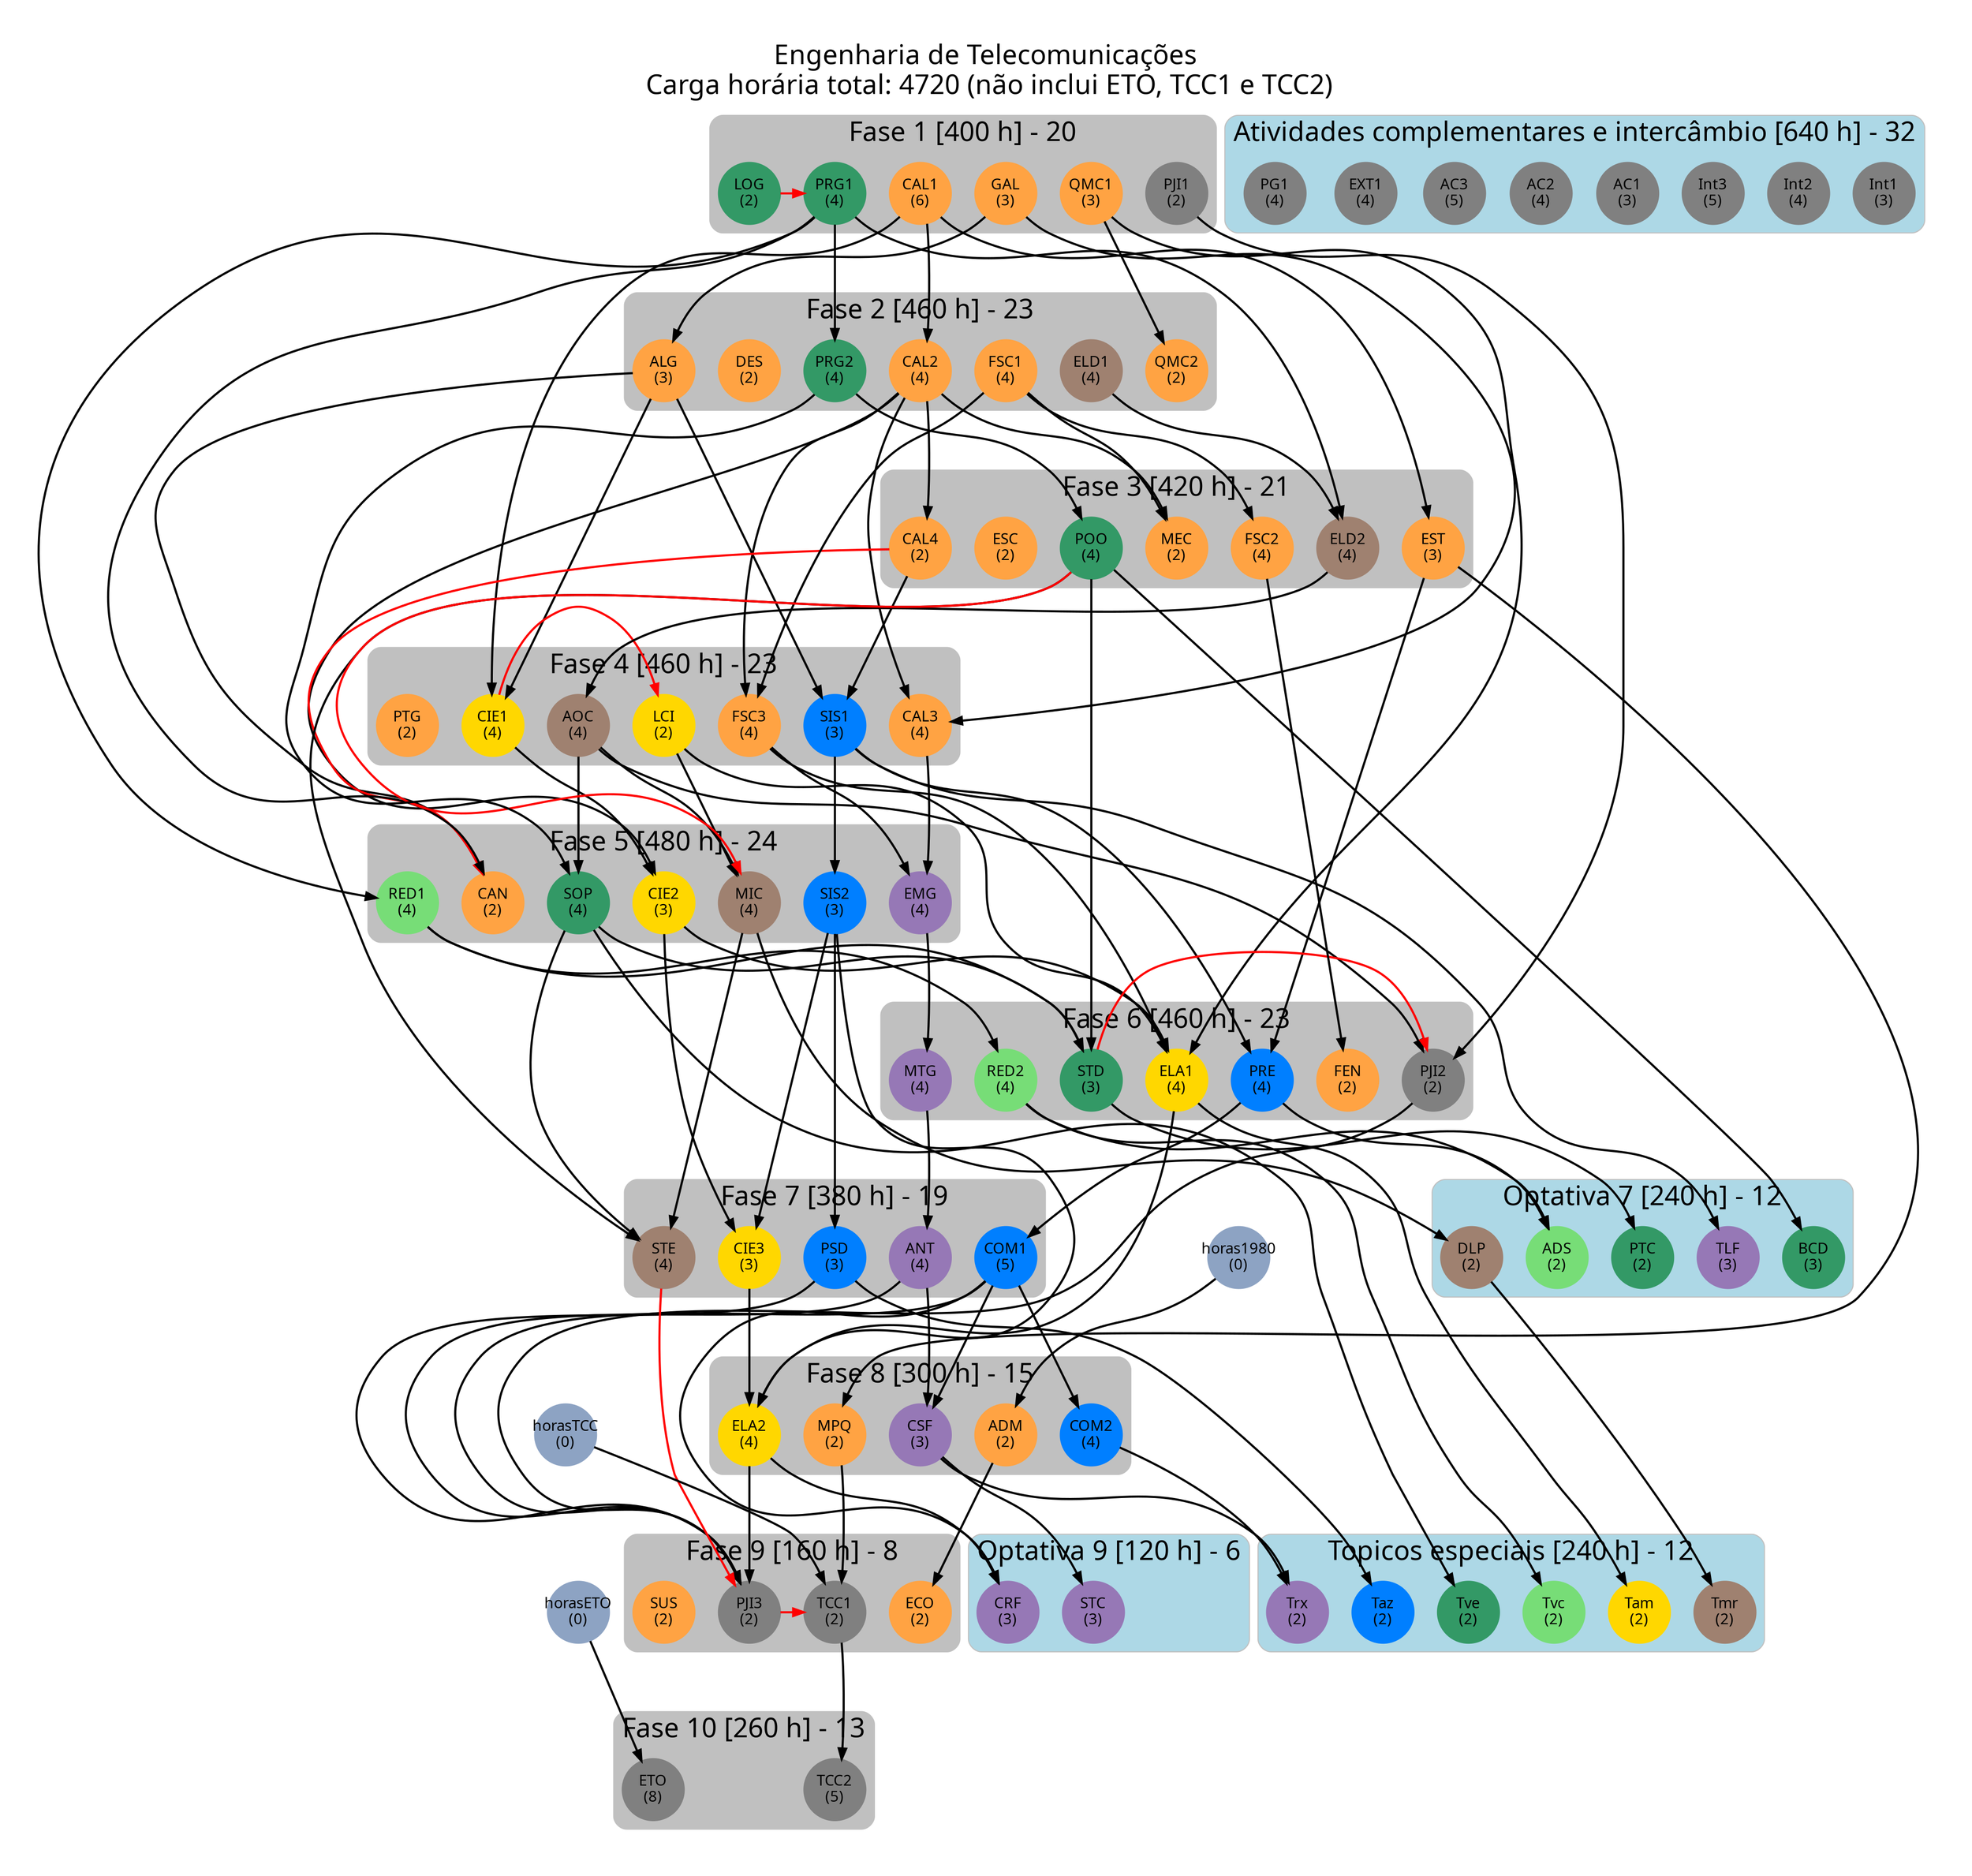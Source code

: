 digraph EngTelecom {
	graph [fontcolor="#000000",
		fontname="helvetica Neue Ultra Light",
		fontsize=25,
		label="Engenharia de Telecomunicações
 Carga horária total: 4720 (não inclui ETO, TCC1 e TCC2)",
		labelloc=t,
		layout=dot,
		nodesep=0.3,
		pad=0.5,
		ranksep=1.5
	];
	node [fixedsize=true,
		fontname="helvetica Neue Ultra Light bold",
		labelloc=c,
		shape=circle,
		style=filled,
		width=.8
	];
	edge [color="#000000",
		fontname="helvetica Neue Ultra Light",
		penwidth=2
	];
	{
		graph [label="Engenharia de Telecomunicações [180 h] - 9"];
		ALG		 [ch=60,
			color="#FFA343",
			id=ALG,
			label="ALG
(3)"];
		CAL1		 [ch=120,
			color="#FFA343",
			id=CAL1,
			label="CAL1
(6)"];
	}
	{
		graph [label="Engenharia de Telecomunicações [160 h] - 8"];
		CIE1		 [ch=80,
			color="#FFD700",
			id=CIE1,
			label="CIE1
(4)"];
		CAL2		 [ch=80,
			color="#FFA343",
			id=CAL2,
			label="CAL2
(4)"];
	}
	{
		graph [label="Engenharia de Telecomunicações [120 h] - 6"];
		CIE2		 [ch=60,
			color="#FFD700",
			id=CIE2,
			label="CIE2
(3)"];
		SIS2		 [ch=60,
			color="#007FFF",
			id=SIS2,
			label="SIS2
(3)"];
	}
	{
		graph [label="Engenharia de Telecomunicações [240 h] - 12"];
		CIE2;
		FSC3		 [ch=80,
			color="#FFA343",
			id=FSC3,
			label="FSC3
(4)"];
		LCI		 [ch=40,
			color="#FFD700",
			id=LCI,
			label="LCI
(2)"];
		QMC1		 [ch=60,
			color="#FFA343",
			id=QMC1,
			label="QMC1
(3)"];
	}
	{
		graph [label="Engenharia de Telecomunicações [200 h] - 10"];
		SIS2;
		CIE3		 [ch=60,
			color="#FFD700",
			id=CIE3,
			label="CIE3
(3)"];
		ELA1		 [ch=80,
			color="#FFD700",
			id=ELA1,
			label="ELA1
(4)"];
	}
	{
		graph [label="Engenharia de Telecomunicações [80 h] - 4"];
		CIE1;
	}
	{
		graph [label="Engenharia de Telecomunicações [80 h] - 4"];
		PRE		 [ch=80,
			color="#007FFF",
			id=PRE,
			label="PRE
(4)"];
	}
	{
		graph [label="Engenharia de Telecomunicações [100 h] - 5"];
		COM1		 [ch=100,
			color="#007FFF",
			id=COM1,
			label="COM1
(5)"];
	}
	{
		graph [label="Engenharia de Telecomunicações [120 h] - 6"];
		EST		 [ch=60,
			color="#FFA343",
			id=EST,
			label="EST
(3)"];
		SIS1		 [ch=60,
			color="#007FFF",
			id=SIS1,
			label="SIS1
(3)"];
	}
	{
		graph [label="Engenharia de Telecomunicações [60 h] - 3"];
		SIS2;
	}
	{
		graph [label="Engenharia de Telecomunicações [100 h] - 5"];
		ALG;
		CAL4		 [ch=40,
			color="#FFA343",
			id=CAL4,
			label="CAL4
(2)"];
	}
	{
		graph [label="Engenharia de Telecomunicações [60 h] - 3"];
		SIS1;
	}
	{
		graph [label="Engenharia de Telecomunicações [0 h] - 0"];
		horasETO		 [color="#8da3c3",
			id=horasETO,
			label="horasETO
(0)"];
	}
	{
		graph [label="Engenharia de Telecomunicações [0 h] - 0"];
	}
	{
		graph [label="Engenharia de Telecomunicações [120 h] - 6"];
		PJI1		 [ch=40,
			color="#808080",
			id=PJI1,
			label="PJI1
(2)"];
		AOC		 [ch=80,
			color="#9F8170",
			id=AOC,
			label="AOC
(4)"];
	}
	{
		graph [label="Engenharia de Telecomunicações [60 h] - 3"];
		STD		 [ch=60,
			color="#339966",
			id=STD,
			label="STD
(3)"];
	}
	{
		graph [label="Engenharia de Telecomunicações [360 h] - 18"];
		ELA2		 [ch=80,
			color="#FFD700",
			id=ELA2,
			label="ELA2
(4)"];
		COM1;
		PSD		 [ch=60,
			color="#007FFF",
			id=PSD,
			label="PSD
(3)"];
		PJI2		 [ch=40,
			color="#808080",
			id=PJI2,
			label="PJI2
(2)"];
		ANT		 [ch=80,
			color="#9678B6",
			id=ANT,
			label="ANT
(4)"];
	}
	{
		graph [label="Engenharia de Telecomunicações [80 h] - 4"];
		STE		 [ch=80,
			color="#9F8170",
			id=STE,
			label="STE
(4)"];
	}
	{
		graph [label="Engenharia de Telecomunicações [40 h] - 2"];
		MPQ		 [ch=40,
			color="#FFA343",
			id=MPQ,
			label="MPQ
(2)"];
		horasTCC		 [color="#8da3c3",
			id=horasTCC,
			label="horasTCC
(0)"];
	}
	{
		graph [label="Engenharia de Telecomunicações [40 h] - 2"];
		PJI3		 [ch=40,
			color="#808080",
			id=PJI3,
			label="PJI3
(2)"];
	}
	{
		graph [label="Engenharia de Telecomunicações [40 h] - 2"];
		TCC1		 [ch=40,
			color="#808080",
			id=TCC1,
			label="TCC1
(2)"];
	}
	{
		graph [label="Engenharia de Telecomunicações [0 h] - 0"];
		horas1980		 [color="#8da3c3",
			id=horas1980,
			label="horas1980
(0)"];
	}
	{
		graph [label="Engenharia de Telecomunicações [60 h] - 3"];
		GAL		 [ch=60,
			color="#FFA343",
			id=GAL,
			label="GAL
(3)"];
	}
	{
		graph [label="Engenharia de Telecomunicações [0 h] - 0"];
	}
	{
		graph [label="Engenharia de Telecomunicações [120 h] - 6"];
		CAL1;
	}
	{
		graph [label="Engenharia de Telecomunicações [140 h] - 7"];
		CAL2;
		GAL;
	}
	{
		graph [label="Engenharia de Telecomunicações [80 h] - 4"];
		CAL2;
	}
	{
		graph [label="Engenharia de Telecomunicações [140 h] - 7"];
		ALG;
		PRG1		 [ch=80,
			color="#339966",
			id=PRG1,
			label="PRG1
(4)"];
	}
	{
		graph [label="Engenharia de Telecomunicações [40 h] - 2"];
		CAL4;
	}
	{
		graph [label="Engenharia de Telecomunicações [0 h] - 0"];
	}
	{
		graph [label="Engenharia de Telecomunicações [40 h] - 2"];
		ADM		 [ch=40,
			color="#FFA343",
			id=ADM,
			label="ADM
(2)"];
	}
	{
		graph [label="Engenharia de Telecomunicações [0 h] - 0"];
	}
	{
		graph [label="Engenharia de Telecomunicações [120 h] - 6"];
		CAL1;
	}
	{
		graph [label="Engenharia de Telecomunicações [80 h] - 4"];
		FSC2		 [ch=80,
			color="#FFA343",
			id=FSC2,
			label="FSC2
(4)"];
	}
	{
		graph [label="Engenharia de Telecomunicações [0 h] - 0"];
	}
	{
		graph [label="Engenharia de Telecomunicações [80 h] - 4"];
		FSC1		 [ch=80,
			color="#FFA343",
			id=FSC1,
			label="FSC1
(4)"];
	}
	{
		graph [label="Engenharia de Telecomunicações [160 h] - 8"];
		CAL2;
		FSC1;
	}
	{
		graph [label="Engenharia de Telecomunicações [0 h] - 0"];
	}
	{
		graph [label="Engenharia de Telecomunicações [160 h] - 8"];
		CAL2;
		FSC1;
	}
	{
		graph [label="Engenharia de Telecomunicações [60 h] - 3"];
		EST;
	}
	{
		graph [label="Engenharia de Telecomunicações [0 h] - 0"];
	}
	{
		graph [label="Engenharia de Telecomunicações [0 h] - 0"];
	}
	{
		graph [label="Engenharia de Telecomunicações [60 h] - 3"];
		QMC1;
	}
	{
		graph [label="Engenharia de Telecomunicações [0 h] - 0"];
	}
	{
		graph [label="Engenharia de Telecomunicações [80 h] - 4"];
		ELD2		 [ch=80,
			color="#9F8170",
			id=ELD2,
			label="ELD2
(4)"];
	}
	{
		graph [label="Engenharia de Telecomunicações [80 h] - 4"];
		MIC		 [ch=80,
			color="#9F8170",
			id=MIC,
			label="MIC
(4)"];
	}
	{
		graph [label="Engenharia de Telecomunicações [0 h] - 0"];
	}
	{
		graph [label="Engenharia de Telecomunicações [160 h] - 8"];
		PRG1;
		ELD1		 [ch=80,
			color="#9F8170",
			id=ELD1,
			label="ELD1
(4)"];
	}
	{
		graph [label="Engenharia de Telecomunicações [120 h] - 6"];
		LCI;
		AOC;
	}
	{
		graph [label="Engenharia de Telecomunicações [80 h] - 4"];
		POO		 [ch=80,
			color="#339966",
			id=POO,
			label="POO
(4)"];
	}
	{
		graph [label="Engenharia de Telecomunicações [240 h] - 12"];
		MIC;
		POO;
		SOP		 [ch=80,
			color="#339966",
			id=SOP,
			label="SOP
(4)"];
	}
	{
		graph [label="Engenharia de Telecomunicações [80 h] - 4"];
		MTG		 [ch=80,
			color="#9678B6",
			id=MTG,
			label="MTG
(4)"];
	}
	{
		graph [label="Engenharia de Telecomunicações [180 h] - 9"];
		ELA2;
		COM1;
	}
	{
		graph [label="Engenharia de Telecomunicações [180 h] - 9"];
		COM1;
		ANT;
	}
	{
		graph [label="Engenharia de Telecomunicações [160 h] - 8"];
		FSC3;
		CAL3		 [ch=80,
			color="#FFA343",
			id=CAL3,
			label="CAL3
(4)"];
	}
	{
		graph [label="Engenharia de Telecomunicações [80 h] - 4"];
		EMG		 [ch=80,
			color="#9678B6",
			id=EMG,
			label="EMG
(4)"];
	}
	{
		graph [label="Engenharia de Telecomunicações [60 h] - 3"];
		CSF		 [ch=60,
			color="#9678B6",
			id=CSF,
			label="CSF
(3)"];
	}
	{
		graph [label="Engenharia de Telecomunicações [60 h] - 3"];
		SIS1;
	}
	{
		graph [label="Engenharia de Telecomunicações [160 h] - 8"];
		PRE;
		RED2		 [ch=80,
			color="#77DD77",
			id=RED2,
			label="RED2
(4)"];
	}
	{
		graph [label="Engenharia de Telecomunicações [80 h] - 4"];
		PRG1;
	}
	{
		graph [label="Engenharia de Telecomunicações [80 h] - 4"];
		RED1		 [ch=80,
			color="#77DD77",
			id=RED1,
			label="RED1
(4)"];
	}
	{
		graph [label="Engenharia de Telecomunicações [80 h] - 4"];
		POO;
	}
	{
		graph [label="Engenharia de Telecomunicações [0 h] - 0"];
	}
	{
		graph [label="Engenharia de Telecomunicações [80 h] - 4"];
		PRG2		 [ch=80,
			color="#339966",
			id=PRG2,
			label="PRG2
(4)"];
	}
	{
		graph [label="Engenharia de Telecomunicações [40 h] - 2"];
		LOG		 [ch=40,
			color="#339966",
			id=LOG,
			label="LOG
(2)"];
	}
	{
		graph [label="Engenharia de Telecomunicações [80 h] - 4"];
		PRG1;
	}
	{
		graph [label="Engenharia de Telecomunicações [60 h] - 3"];
		STD;
	}
	{
		graph [label="Engenharia de Telecomunicações [160 h] - 8"];
		AOC;
		PRG2;
	}
	{
		graph [label="Engenharia de Telecomunicações [240 h] - 12"];
		POO;
		SOP;
		RED1;
	}
	{
		graph [label="Engenharia de Telecomunicações [180 h] - 9"];
		edge [style=invis,
			weight=100
		];
		MPQ;
		TCC1;
		MPQ -> TCC1		 [style=invis,
			weight=100];
		TCC2		 [ch=100,
			color="#808080",
			id=TCC2,
			label="TCC2
(5)"];
		TCC1 -> TCC2		 [style=invis,
			weight=100];
	}
	{
		graph [label="Engenharia de Telecomunicações [620 h] - 31"];
		edge [style=invis,
			weight=100
		];
		CAL1;
		CAL2;
		CAL1 -> CAL2		 [style=invis,
			weight=100];
		CAL4;
		CAL2 -> CAL4		 [style=invis,
			weight=100];
		CAL3;
		CAL4 -> CAL3		 [style=invis,
			weight=100];
		ANT;
		CSF;
		ANT -> CSF		 [style=invis,
			weight=100];
		EMG;
		CAL3 -> EMG		 [style=invis,
			weight=100];
		MTG;
		MTG -> ANT		 [style=invis,
			weight=100];
		EMG -> MTG		 [style=invis,
			weight=100];
	}
	subgraph cluster_fase5 {
		graph [bgcolor=grey,
			color=grey,
			label="Fase 5 [480 h] - 24",
			style=rounded
		];
		CIE2;
		SIS2;
		CAN		 [ch=40,
			color="#FFA343",
			id=CAN,
			label="CAN
(2)"];
		MIC;
		SOP;
		EMG;
		RED1;
	}
	subgraph cluster_fase4 {
		graph [bgcolor=grey,
			color=grey,
			label="Fase 4 [460 h] - 23",
			style=rounded
		];
		CIE1;
		FSC3;
		LCI;
		SIS1;
		AOC;
		CAL3;
		PTG		 [ch=40,
			color="#FFA343",
			id=PTG,
			label="PTG
(2)"];
	}
	subgraph cluster_fase3 {
		graph [bgcolor=grey,
			color=grey,
			label="Fase 3 [420 h] - 21",
			style=rounded
		];
		EST;
		CAL4;
		ESC		 [ch=40,
			color="#FFA343",
			id=ESC,
			label="ESC
(2)"];
		FSC2;
		MEC		 [ch=40,
			color="#FFA343",
			id=MEC,
			label="MEC
(2)"];
		ELD2;
		POO;
	}
	subgraph cluster_fase1 {
		graph [bgcolor=grey,
			color=grey,
			label="Fase 1 [400 h] - 20",
			style=rounded
		];
		CAL1;
		QMC1;
		PJI1;
		GAL;
		PRG1;
		LOG;
	}
	subgraph cluster_fase2 {
		graph [bgcolor=grey,
			color=grey,
			label="Fase 2 [460 h] - 23",
			style=rounded
		];
		ALG;
		CAL2;
		DES		 [ch=40,
			color="#FFA343",
			id=DES,
			label="DES
(2)"];
		FSC1;
		QMC2		 [ch=40,
			color="#FFA343",
			id=QMC2,
			label="QMC2
(2)"];
		ELD1;
		PRG2;
	}
	subgraph cluster_fase6 {
		graph [bgcolor=grey,
			color=grey,
			label="Fase 6 [460 h] - 23",
			style=rounded
		];
		ELA1;
		PRE;
		PJI2;
		STD;
		FEN		 [ch=40,
			color="#FFA343",
			id=FEN,
			label="FEN
(2)"];
		MTG;
		RED2;
	}
	subgraph cluster_fase7 {
		graph [bgcolor=grey,
			color=grey,
			label="Fase 7 [380 h] - 19",
			style=rounded
		];
		CIE3;
		COM1;
		PSD;
		ANT;
		STE;
	}
	subgraph cluster_fase8 {
		graph [bgcolor=grey,
			color=grey,
			label="Fase 8 [300 h] - 15",
			style=rounded
		];
		ELA2;
		COM2		 [ch=80,
			color="#007FFF",
			id=COM2,
			label="COM2
(4)"];
		MPQ;
		ADM;
		CSF;
	}
	subgraph cluster_fase9 {
		graph [bgcolor=grey,
			color=grey,
			label="Fase 9 [160 h] - 8",
			style=rounded
		];
		PJI3;
		TCC1;
		ECO		 [ch=40,
			color="#FFA343",
			id=ECO,
			label="ECO
(2)"];
		SUS		 [ch=40,
			color="#FFA343",
			id=SUS,
			label="SUS
(2)"];
	}
	subgraph cluster_fase10 {
		graph [bgcolor=grey,
			color=grey,
			label="Fase 10 [260 h] - 13",
			style=rounded
		];
		ETO		 [ch=160,
			color="#808080",
			id=ETO,
			label="ETO
(8)"];
		TCC2;
	}
	subgraph cluster_opcional6 {
		graph [bgcolor=lightblue,
			color=grey,
			label="Optativa 6 [0 h] - 0",
			style=rounded
		];
	}
	subgraph cluster_opcional7 {
		graph [bgcolor=lightblue,
			color=grey,
			label="Optativa 7 [240 h] - 12",
			style=rounded
		];
		DLP		 [ch=40,
			color="#9F8170",
			id=DLP,
			label="DLP
(2)"];
		TLF		 [ch=60,
			color="#9678B6",
			id=TLF,
			label="TLF
(3)"];
		ADS		 [ch=40,
			color="#77DD77",
			id=ADS,
			label="ADS
(2)"];
		BCD		 [ch=60,
			color="#339966",
			id=BCD,
			label="BCD
(3)"];
		PTC		 [ch=40,
			color="#339966",
			id=PTC,
			label="PTC
(2)"];
	}
	subgraph cluster_opcional8 {
		graph [bgcolor=lightblue,
			color=grey,
			label="Optativa 8 [0 h] - 0",
			style=rounded
		];
	}
	subgraph cluster_opcional9 {
		graph [bgcolor=lightblue,
			color=grey,
			label="Optativa 9 [120 h] - 6",
			style=rounded
		];
		CRF		 [ch=60,
			color="#9678B6",
			id=CRF,
			label="CRF
(3)"];
		STC		 [ch=60,
			color="#9678B6",
			id=STC,
			label="STC
(3)"];
	}
	subgraph cluster_topicos {
		graph [bgcolor=lightblue,
			color=grey,
			label="Topicos especiais [240 h] - 12",
			style=rounded
		];
		Tvc		 [ch=40,
			color="#77DD77",
			id=Tvc,
			label="Tvc
(2)"];
		Taz		 [ch=40,
			color="#007FFF",
			id=Taz,
			label="Taz
(2)"];
		Trx		 [ch=40,
			color="#9678B6",
			id=Trx,
			label="Trx
(2)"];
		Tmr		 [ch=40,
			color="#9F8170",
			id=Tmr,
			label="Tmr
(2)"];
		Tam		 [ch=40,
			color="#FFD700",
			id=Tam,
			label="Tam
(2)"];
		Tve		 [ch=40,
			color="#339966",
			id=Tve,
			label="Tve
(2)"];
	}
	subgraph cluster_outras {
		graph [bgcolor=lightblue,
			color=grey,
			label="Atividades complementares e intercâmbio [640 h] - 32",
			style=rounded
		];
		Int1		 [ch=60,
			color="#808080",
			id=Int1,
			label="Int1
(3)"];
		Int2		 [ch=80,
			color="#808080",
			id=Int2,
			label="Int2
(4)"];
		Int3		 [ch=100,
			color="#808080",
			id=Int3,
			label="Int3
(5)"];
		AC1		 [ch=60,
			color="#808080",
			id=AC1,
			label="AC1
(3)"];
		AC2		 [ch=80,
			color="#808080",
			id=AC2,
			label="AC2
(4)"];
		AC3		 [ch=100,
			color="#808080",
			id=AC3,
			label="AC3
(5)"];
		EXT1		 [ch=80,
			color="#808080",
			id=EXT1,
			label="EXT1
(4)"];
		PG1		 [ch=80,
			color="#808080",
			id=PG1,
			label="PG1
(4)"];
	}
	ALG -> CIE1;
	ALG -> SIS1;
	ALG -> CAN;
	CAL1 -> CIE1;
	CAL1 -> CAL2;
	CAL1 -> EST;
	CIE1 -> CIE2;
	CIE1 -> LCI	 [color="#FF0000",
		constraint=false];
	CAL2 -> CIE2;
	CAL2 -> FSC3;
	CAL2 -> CAL4;
	CAL2 -> CAL3;
	CAL2 -> MEC;
	CIE2 -> CIE3;
	CIE2 -> ELA1;
	SIS2 -> CIE3;
	SIS2 -> ELA2;
	SIS2 -> PSD;
	CIE3 -> ELA2;
	FSC3 -> ELA1;
	FSC3 -> EMG;
	LCI -> ELA1;
	LCI -> MIC;
	QMC1 -> ELA1;
	QMC1 -> QMC2;
	ELA1 -> ELA2;
	ELA1 -> Tam;
	ELA2 -> PJI3;
	ELA2 -> CRF;
	PRE -> COM1;
	PRE -> ADS;
	COM1 -> COM2;
	COM1 -> PJI3;
	COM1 -> CRF;
	COM1 -> CSF;
	COM2 -> Trx;
	EST -> PRE;
	EST -> MPQ;
	SIS1 -> SIS2;
	SIS1 -> PRE;
	SIS1 -> TLF;
	PSD -> PJI3;
	PSD -> Taz;
	CAL4 -> SIS1;
	CAL4 -> CAN	 [color="#FF0000",
		constraint=false];
	horasETO -> ETO;
	PJI1 -> PJI2;
	AOC -> PJI2;
	AOC -> MIC;
	AOC -> SOP;
	PJI2 -> PJI3;
	STD -> PJI2	 [color="#FF0000",
		constraint=false];
	STD -> PTC;
	ANT -> PJI3;
	ANT -> CSF;
	PJI3 -> TCC1	 [color="#FF0000",
		constraint=false];
	STE -> PJI3	 [color="#FF0000",
		constraint=false];
	MPQ -> TCC1;
	horasTCC -> TCC1;
	TCC1 -> TCC2;
	horas1980 -> ADM;
	ADM -> ECO;
	GAL -> ALG;
	GAL -> CAL3;
	CAL3 -> EMG;
	PRG1 -> CAN;
	PRG1 -> ELD2;
	PRG1 -> RED1;
	PRG1 -> PRG2;
	FSC2 -> FEN;
	FSC1 -> FSC3;
	FSC1 -> FSC2;
	FSC1 -> MEC;
	ELD2 -> AOC;
	MIC -> STE;
	MIC -> DLP;
	DLP -> Tmr;
	ELD1 -> ELD2;
	POO -> STD;
	POO -> STE;
	POO -> MIC	 [color="#FF0000",
		constraint=false];
	POO -> BCD;
	SOP -> STD;
	SOP -> STE;
	SOP -> Tve;
	MTG -> ANT;
	CSF -> STC;
	CSF -> Trx;
	EMG -> MTG;
	RED2 -> ADS;
	RED2 -> Tvc;
	RED1 -> STD;
	RED1 -> RED2;
	LOG -> PRG1	 [color="#FF0000",
		constraint=false];
	PRG2 -> POO;
	PRG2 -> SOP;
}
